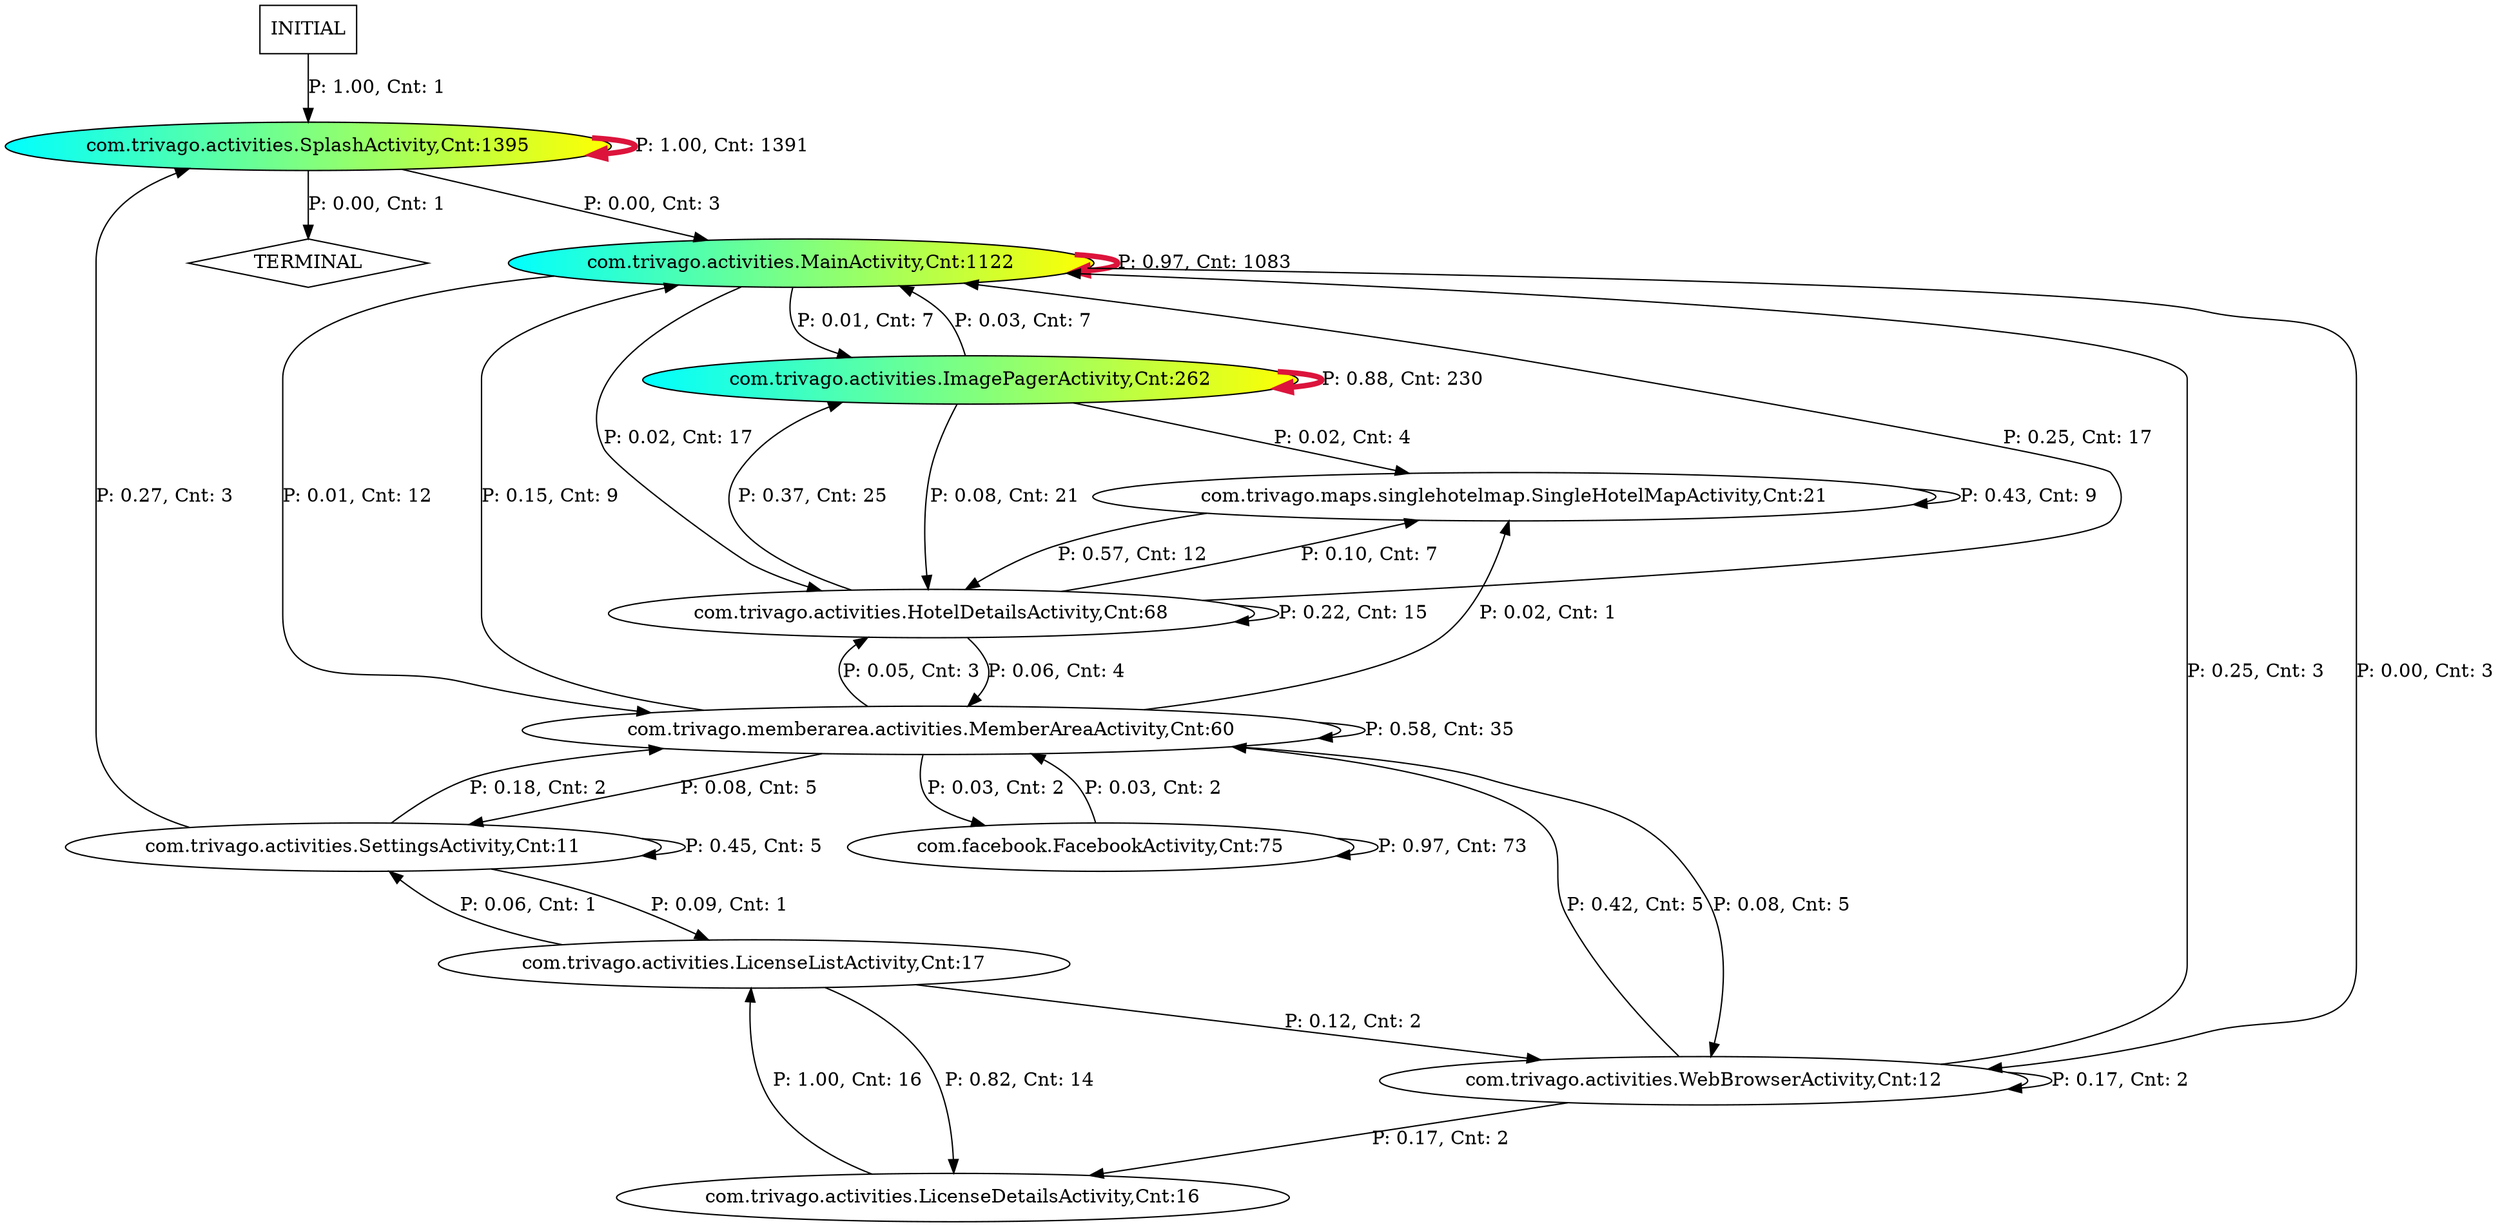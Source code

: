 digraph G {
  7 [label="com.trivago.activities.SplashActivity,Cnt:1395", fillcolor="cyan:yellow", style="filled"];
  5 [label="com.trivago.activities.MainActivity,Cnt:1122", fillcolor="cyan:yellow", style="filled"];
  2 [label="com.trivago.activities.ImagePagerActivity,Cnt:262", fillcolor="cyan:yellow", style="filled"];
  0 [label="com.facebook.FacebookActivity,Cnt:75"];
  1 [label="com.trivago.activities.HotelDetailsActivity,Cnt:68"];
  10 [label="com.trivago.memberarea.activities.MemberAreaActivity,Cnt:60"];
  9 [label="com.trivago.maps.singlehotelmap.SingleHotelMapActivity,Cnt:21"];
  4 [label="com.trivago.activities.LicenseListActivity,Cnt:17"];
  3 [label="com.trivago.activities.LicenseDetailsActivity,Cnt:16"];
  8 [label="com.trivago.activities.WebBrowserActivity,Cnt:12"];
  6 [label="com.trivago.activities.SettingsActivity,Cnt:11"];
  11 [label="TERMINAL",shape=diamond];
  12 [label="INITIAL",shape=box];
7->7 [label="P: 1.00, Cnt: 1391", color="crimson", penwidth=4];
5->5 [label="P: 0.97, Cnt: 1083", color="crimson", penwidth=4];
2->2 [label="P: 0.88, Cnt: 230", color="crimson", penwidth=4];
0->0 [label="P: 0.97, Cnt: 73"];
10->10 [label="P: 0.58, Cnt: 35"];
1->2 [label="P: 0.37, Cnt: 25"];
2->1 [label="P: 0.08, Cnt: 21"];
1->5 [label="P: 0.25, Cnt: 17"];
5->1 [label="P: 0.02, Cnt: 17"];
3->4 [label="P: 1.00, Cnt: 16"];
1->1 [label="P: 0.22, Cnt: 15"];
4->3 [label="P: 0.82, Cnt: 14"];
5->10 [label="P: 0.01, Cnt: 12"];
9->1 [label="P: 0.57, Cnt: 12"];
9->9 [label="P: 0.43, Cnt: 9"];
10->5 [label="P: 0.15, Cnt: 9"];
1->9 [label="P: 0.10, Cnt: 7"];
2->5 [label="P: 0.03, Cnt: 7"];
5->2 [label="P: 0.01, Cnt: 7"];
6->6 [label="P: 0.45, Cnt: 5"];
8->10 [label="P: 0.42, Cnt: 5"];
10->6 [label="P: 0.08, Cnt: 5"];
10->8 [label="P: 0.08, Cnt: 5"];
1->10 [label="P: 0.06, Cnt: 4"];
2->9 [label="P: 0.02, Cnt: 4"];
5->8 [label="P: 0.00, Cnt: 3"];
6->7 [label="P: 0.27, Cnt: 3"];
7->5 [label="P: 0.00, Cnt: 3"];
8->5 [label="P: 0.25, Cnt: 3"];
10->1 [label="P: 0.05, Cnt: 3"];
0->10 [label="P: 0.03, Cnt: 2"];
4->8 [label="P: 0.12, Cnt: 2"];
6->10 [label="P: 0.18, Cnt: 2"];
8->3 [label="P: 0.17, Cnt: 2"];
8->8 [label="P: 0.17, Cnt: 2"];
10->0 [label="P: 0.03, Cnt: 2"];
4->6 [label="P: 0.06, Cnt: 1"];
6->4 [label="P: 0.09, Cnt: 1"];
7->11 [label="P: 0.00, Cnt: 1"];
10->9 [label="P: 0.02, Cnt: 1"];
12->7 [label="P: 1.00, Cnt: 1"];
}
